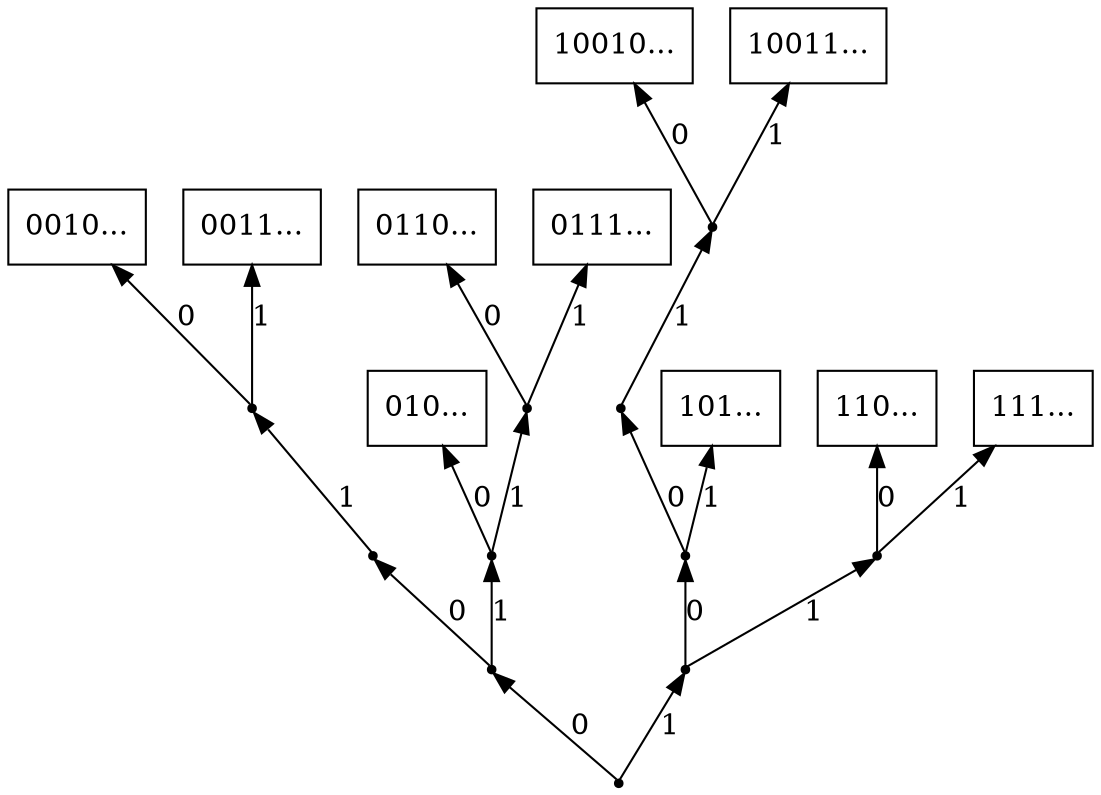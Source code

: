 digraph G {
rankdir=BT;
 ratio=auto;
  N [ label="", shape="point"]; 
  N0 [ label="", shape="point"]; 
  N00 [ label="", shape="point"]; 
  N001 [ label="", shape="point"]; 
  N0010L1 [ shape="rect", label="0010..." ];
N001 -> N0010L1 [ label="0"];
  N0011L7 [ shape="rect", label="0011..." ];
N001 -> N0011L7 [ label="1"];
N00 -> N001 [ label="1"];
N0 -> N00 [ label="0"];
  N01 [ label="", shape="point"]; 
  N010L2 [ shape="rect", label="010..." ];
N01 -> N010L2 [ label="0"];
  N011 [ label="", shape="point"]; 
  N0110L4 [ shape="rect", label="0110..." ];
N011 -> N0110L4 [ label="0"];
  N0111L8 [ shape="rect", label="0111..." ];
N011 -> N0111L8 [ label="1"];
N01 -> N011 [ label="1"];
N0 -> N01 [ label="1"];
N -> N0 [ label="0"];
  N1 [ label="", shape="point"]; 
  N10 [ label="", shape="point"]; 
  N100 [ label="", shape="point"]; 
  N1001 [ label="", shape="point"]; 
  N10010L0 [ shape="rect", label="10010..." ];
N1001 -> N10010L0 [ label="0"];
  N10011L6 [ shape="rect", label="10011..." ];
N1001 -> N10011L6 [ label="1"];
N100 -> N1001 [ label="1"];
N10 -> N100 [ label="0"];
  N101L3 [ shape="rect", label="101..." ];
N10 -> N101L3 [ label="1"];
N1 -> N10 [ label="0"];
  N11 [ label="", shape="point"]; 
  N110L5 [ shape="rect", label="110..." ];
N11 -> N110L5 [ label="0"];
  N111L9 [ shape="rect", label="111..." ];
N11 -> N111L9 [ label="1"];
N1 -> N11 [ label="1"];
N -> N1 [ label="1"];

}
